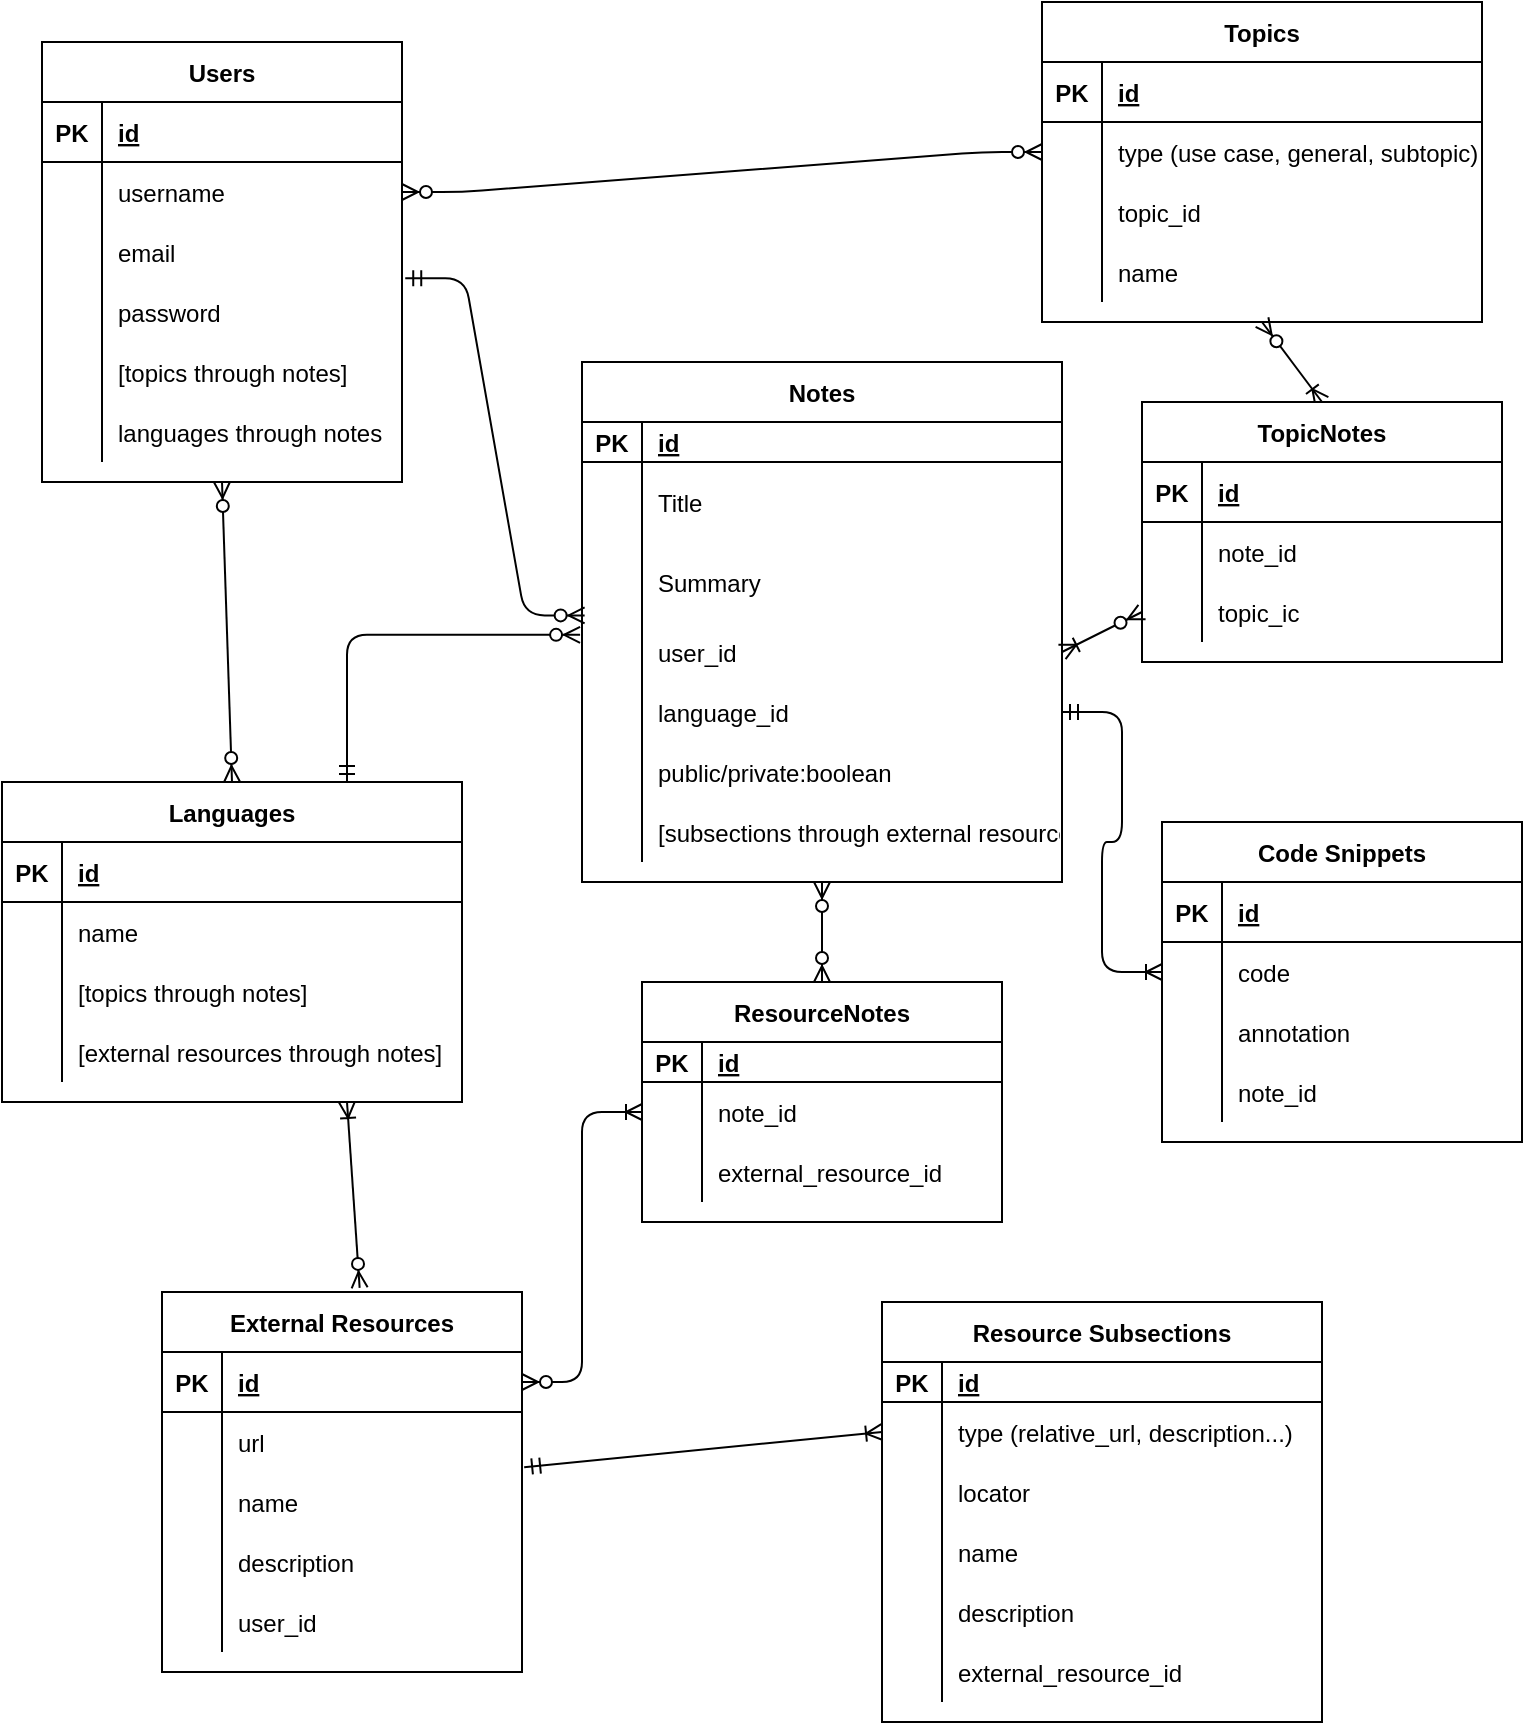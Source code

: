 <mxfile version="13.6.2" type="github">
  <diagram id="3IAwDomSX4GTOxIave0a" name="Page-1">
    <mxGraphModel dx="982" dy="504" grid="1" gridSize="10" guides="1" tooltips="1" connect="1" arrows="1" fold="1" page="1" pageScale="1" pageWidth="850" pageHeight="1100" math="0" shadow="0">
      <root>
        <mxCell id="0" />
        <mxCell id="1" parent="0" />
        <mxCell id="mdlQwKb84h5tCR9vQMFx-60" value="" style="edgeStyle=entityRelationEdgeStyle;fontSize=12;html=1;endArrow=ERzeroToMany;startArrow=ERmandOne;entryX=0.006;entryY=-0.11;entryDx=0;entryDy=0;entryPerimeter=0;exitX=1.009;exitY=-0.061;exitDx=0;exitDy=0;exitPerimeter=0;" parent="1" source="bAAhYgV04LeSds4EKRLH-11" edge="1">
          <mxGeometry width="100" height="100" relative="1" as="geometry">
            <mxPoint x="270" y="130" as="sourcePoint" />
            <mxPoint x="361.32" y="326.7" as="targetPoint" />
          </mxGeometry>
        </mxCell>
        <mxCell id="mdlQwKb84h5tCR9vQMFx-61" value="" style="edgeStyle=entityRelationEdgeStyle;fontSize=12;html=1;endArrow=ERzeroToMany;endFill=1;startArrow=ERzeroToMany;entryX=0;entryY=0.5;entryDx=0;entryDy=0;exitX=1;exitY=0.5;exitDx=0;exitDy=0;" parent="1" source="bAAhYgV04LeSds4EKRLH-5" target="mdlQwKb84h5tCR9vQMFx-5" edge="1">
          <mxGeometry width="100" height="100" relative="1" as="geometry">
            <mxPoint x="260" y="120" as="sourcePoint" />
            <mxPoint x="390" y="120" as="targetPoint" />
          </mxGeometry>
        </mxCell>
        <mxCell id="mdlQwKb84h5tCR9vQMFx-73" value="" style="fontSize=12;html=1;endArrow=ERzeroToMany;endFill=1;startArrow=ERzeroToMany;entryX=0.5;entryY=1;entryDx=0;entryDy=0;exitX=0.5;exitY=0;exitDx=0;exitDy=0;" parent="1" source="mdlQwKb84h5tCR9vQMFx-40" target="bAAhYgV04LeSds4EKRLH-1" edge="1">
          <mxGeometry width="100" height="100" relative="1" as="geometry">
            <mxPoint x="190" y="391" as="sourcePoint" />
            <mxPoint x="220" y="240" as="targetPoint" />
          </mxGeometry>
        </mxCell>
        <mxCell id="mdlQwKb84h5tCR9vQMFx-74" value="" style="fontSize=12;html=1;endArrow=ERzeroToMany;endFill=1;startArrow=ERoneToMany;exitX=1;exitY=0.5;exitDx=0;exitDy=0;entryX=0;entryY=0.5;entryDx=0;entryDy=0;startFill=0;" parent="1" source="mdlQwKb84h5tCR9vQMFx-24" target="mdlQwKb84h5tCR9vQMFx-131" edge="1">
          <mxGeometry width="100" height="100" relative="1" as="geometry">
            <mxPoint x="580.66" y="327.6" as="sourcePoint" />
            <mxPoint x="660" y="200" as="targetPoint" />
          </mxGeometry>
        </mxCell>
        <mxCell id="mdlQwKb84h5tCR9vQMFx-92" value="" style="fontSize=12;html=1;endArrow=ERoneToMany;startArrow=ERmandOne;entryX=0;entryY=0.5;entryDx=0;entryDy=0;exitX=1.006;exitY=-0.08;exitDx=0;exitDy=0;exitPerimeter=0;" parent="1" source="mdlQwKb84h5tCR9vQMFx-34" target="mdlQwKb84h5tCR9vQMFx-83" edge="1">
          <mxGeometry width="100" height="100" relative="1" as="geometry">
            <mxPoint x="670" y="580" as="sourcePoint" />
            <mxPoint x="550" y="710" as="targetPoint" />
          </mxGeometry>
        </mxCell>
        <mxCell id="mdlQwKb84h5tCR9vQMFx-93" value="" style="edgeStyle=orthogonalEdgeStyle;fontSize=12;html=1;endArrow=ERoneToMany;startArrow=ERzeroToMany;exitX=1;exitY=0.5;exitDx=0;exitDy=0;" parent="1" source="mdlQwKb84h5tCR9vQMFx-28" target="mdlQwKb84h5tCR9vQMFx-142" edge="1">
          <mxGeometry width="100" height="100" relative="1" as="geometry">
            <mxPoint x="330" y="490" as="sourcePoint" />
            <mxPoint x="430" y="400" as="targetPoint" />
          </mxGeometry>
        </mxCell>
        <mxCell id="mdlQwKb84h5tCR9vQMFx-94" value="" style="fontSize=12;html=1;endArrow=ERoneToMany;startArrow=ERzeroToMany;exitX=0.549;exitY=-0.011;exitDx=0;exitDy=0;entryX=0.75;entryY=1;entryDx=0;entryDy=0;exitPerimeter=0;" parent="1" source="mdlQwKb84h5tCR9vQMFx-27" target="mdlQwKb84h5tCR9vQMFx-40" edge="1">
          <mxGeometry width="100" height="100" relative="1" as="geometry">
            <mxPoint x="520" y="515" as="sourcePoint" />
            <mxPoint x="370" y="440" as="targetPoint" />
          </mxGeometry>
        </mxCell>
        <mxCell id="mdlQwKb84h5tCR9vQMFx-96" value="" style="edgeStyle=orthogonalEdgeStyle;fontSize=12;html=1;endArrow=ERmandOne;startArrow=ERzeroToMany;entryX=0.75;entryY=0;entryDx=0;entryDy=0;exitX=-0.004;exitY=0.214;exitDx=0;exitDy=0;exitPerimeter=0;endFill=0;" parent="1" source="mdlQwKb84h5tCR9vQMFx-24" target="mdlQwKb84h5tCR9vQMFx-40" edge="1">
          <mxGeometry width="100" height="100" relative="1" as="geometry">
            <mxPoint x="270" y="290" as="sourcePoint" />
            <mxPoint x="310" y="290" as="targetPoint" />
          </mxGeometry>
        </mxCell>
        <mxCell id="mdlQwKb84h5tCR9vQMFx-1" value="Topics" style="shape=table;startSize=30;container=1;collapsible=1;childLayout=tableLayout;fixedRows=1;rowLines=0;fontStyle=1;align=center;resizeLast=1;" parent="1" vertex="1">
          <mxGeometry x="590" y="20" width="220" height="160" as="geometry" />
        </mxCell>
        <mxCell id="mdlQwKb84h5tCR9vQMFx-2" value="" style="shape=partialRectangle;collapsible=0;dropTarget=0;pointerEvents=0;fillColor=none;top=0;left=0;bottom=1;right=0;points=[[0,0.5],[1,0.5]];portConstraint=eastwest;" parent="mdlQwKb84h5tCR9vQMFx-1" vertex="1">
          <mxGeometry y="30" width="220" height="30" as="geometry" />
        </mxCell>
        <mxCell id="mdlQwKb84h5tCR9vQMFx-3" value="PK" style="shape=partialRectangle;connectable=0;fillColor=none;top=0;left=0;bottom=0;right=0;fontStyle=1;overflow=hidden;" parent="mdlQwKb84h5tCR9vQMFx-2" vertex="1">
          <mxGeometry width="30" height="30" as="geometry" />
        </mxCell>
        <mxCell id="mdlQwKb84h5tCR9vQMFx-4" value="id" style="shape=partialRectangle;connectable=0;fillColor=none;top=0;left=0;bottom=0;right=0;align=left;spacingLeft=6;fontStyle=5;overflow=hidden;" parent="mdlQwKb84h5tCR9vQMFx-2" vertex="1">
          <mxGeometry x="30" width="190" height="30" as="geometry" />
        </mxCell>
        <mxCell id="mdlQwKb84h5tCR9vQMFx-5" value="" style="shape=partialRectangle;collapsible=0;dropTarget=0;pointerEvents=0;fillColor=none;top=0;left=0;bottom=0;right=0;points=[[0,0.5],[1,0.5]];portConstraint=eastwest;" parent="mdlQwKb84h5tCR9vQMFx-1" vertex="1">
          <mxGeometry y="60" width="220" height="30" as="geometry" />
        </mxCell>
        <mxCell id="mdlQwKb84h5tCR9vQMFx-6" value="" style="shape=partialRectangle;connectable=0;fillColor=none;top=0;left=0;bottom=0;right=0;editable=1;overflow=hidden;" parent="mdlQwKb84h5tCR9vQMFx-5" vertex="1">
          <mxGeometry width="30" height="30" as="geometry" />
        </mxCell>
        <mxCell id="mdlQwKb84h5tCR9vQMFx-7" value="type (use case, general, subtopic)" style="shape=partialRectangle;connectable=0;fillColor=none;top=0;left=0;bottom=0;right=0;align=left;spacingLeft=6;overflow=hidden;" parent="mdlQwKb84h5tCR9vQMFx-5" vertex="1">
          <mxGeometry x="30" width="190" height="30" as="geometry" />
        </mxCell>
        <mxCell id="mdlQwKb84h5tCR9vQMFx-8" value="" style="shape=partialRectangle;collapsible=0;dropTarget=0;pointerEvents=0;fillColor=none;top=0;left=0;bottom=0;right=0;points=[[0,0.5],[1,0.5]];portConstraint=eastwest;" parent="mdlQwKb84h5tCR9vQMFx-1" vertex="1">
          <mxGeometry y="90" width="220" height="30" as="geometry" />
        </mxCell>
        <mxCell id="mdlQwKb84h5tCR9vQMFx-9" value="" style="shape=partialRectangle;connectable=0;fillColor=none;top=0;left=0;bottom=0;right=0;editable=1;overflow=hidden;" parent="mdlQwKb84h5tCR9vQMFx-8" vertex="1">
          <mxGeometry width="30" height="30" as="geometry" />
        </mxCell>
        <mxCell id="mdlQwKb84h5tCR9vQMFx-10" value="topic_id" style="shape=partialRectangle;connectable=0;fillColor=none;top=0;left=0;bottom=0;right=0;align=left;spacingLeft=6;overflow=hidden;" parent="mdlQwKb84h5tCR9vQMFx-8" vertex="1">
          <mxGeometry x="30" width="190" height="30" as="geometry" />
        </mxCell>
        <mxCell id="mdlQwKb84h5tCR9vQMFx-11" value="" style="shape=partialRectangle;collapsible=0;dropTarget=0;pointerEvents=0;fillColor=none;top=0;left=0;bottom=0;right=0;points=[[0,0.5],[1,0.5]];portConstraint=eastwest;" parent="mdlQwKb84h5tCR9vQMFx-1" vertex="1">
          <mxGeometry y="120" width="220" height="30" as="geometry" />
        </mxCell>
        <mxCell id="mdlQwKb84h5tCR9vQMFx-12" value="" style="shape=partialRectangle;connectable=0;fillColor=none;top=0;left=0;bottom=0;right=0;editable=1;overflow=hidden;" parent="mdlQwKb84h5tCR9vQMFx-11" vertex="1">
          <mxGeometry width="30" height="30" as="geometry" />
        </mxCell>
        <mxCell id="mdlQwKb84h5tCR9vQMFx-13" value="name" style="shape=partialRectangle;connectable=0;fillColor=none;top=0;left=0;bottom=0;right=0;align=left;spacingLeft=6;overflow=hidden;" parent="mdlQwKb84h5tCR9vQMFx-11" vertex="1">
          <mxGeometry x="30" width="190" height="30" as="geometry" />
        </mxCell>
        <mxCell id="mdlQwKb84h5tCR9vQMFx-137" value="" style="fontSize=12;html=1;endArrow=ERoneToMany;endFill=0;startArrow=ERzeroToMany;exitX=0.5;exitY=1;exitDx=0;exitDy=0;entryX=0.5;entryY=0;entryDx=0;entryDy=0;" parent="1" source="mdlQwKb84h5tCR9vQMFx-1" target="mdlQwKb84h5tCR9vQMFx-124" edge="1">
          <mxGeometry width="100" height="100" relative="1" as="geometry">
            <mxPoint x="680.54" y="192.6" as="sourcePoint" />
            <mxPoint x="770" y="210" as="targetPoint" />
          </mxGeometry>
        </mxCell>
        <mxCell id="bAAhYgV04LeSds4EKRLH-1" value="Users" style="shape=table;startSize=30;container=1;collapsible=1;childLayout=tableLayout;fixedRows=1;rowLines=0;fontStyle=1;align=center;resizeLast=1;" parent="1" vertex="1">
          <mxGeometry x="90" y="40" width="180" height="220" as="geometry" />
        </mxCell>
        <mxCell id="bAAhYgV04LeSds4EKRLH-2" value="" style="shape=partialRectangle;collapsible=0;dropTarget=0;pointerEvents=0;fillColor=none;top=0;left=0;bottom=1;right=0;points=[[0,0.5],[1,0.5]];portConstraint=eastwest;" parent="bAAhYgV04LeSds4EKRLH-1" vertex="1">
          <mxGeometry y="30" width="180" height="30" as="geometry" />
        </mxCell>
        <mxCell id="bAAhYgV04LeSds4EKRLH-3" value="PK" style="shape=partialRectangle;connectable=0;fillColor=none;top=0;left=0;bottom=0;right=0;fontStyle=1;overflow=hidden;" parent="bAAhYgV04LeSds4EKRLH-2" vertex="1">
          <mxGeometry width="30" height="30" as="geometry" />
        </mxCell>
        <mxCell id="bAAhYgV04LeSds4EKRLH-4" value="id" style="shape=partialRectangle;connectable=0;fillColor=none;top=0;left=0;bottom=0;right=0;align=left;spacingLeft=6;fontStyle=5;overflow=hidden;" parent="bAAhYgV04LeSds4EKRLH-2" vertex="1">
          <mxGeometry x="30" width="150" height="30" as="geometry" />
        </mxCell>
        <mxCell id="bAAhYgV04LeSds4EKRLH-5" value="" style="shape=partialRectangle;collapsible=0;dropTarget=0;pointerEvents=0;fillColor=none;top=0;left=0;bottom=0;right=0;points=[[0,0.5],[1,0.5]];portConstraint=eastwest;" parent="bAAhYgV04LeSds4EKRLH-1" vertex="1">
          <mxGeometry y="60" width="180" height="30" as="geometry" />
        </mxCell>
        <mxCell id="bAAhYgV04LeSds4EKRLH-6" value="" style="shape=partialRectangle;connectable=0;fillColor=none;top=0;left=0;bottom=0;right=0;editable=1;overflow=hidden;" parent="bAAhYgV04LeSds4EKRLH-5" vertex="1">
          <mxGeometry width="30" height="30" as="geometry" />
        </mxCell>
        <mxCell id="bAAhYgV04LeSds4EKRLH-7" value="username" style="shape=partialRectangle;connectable=0;fillColor=none;top=0;left=0;bottom=0;right=0;align=left;spacingLeft=6;overflow=hidden;" parent="bAAhYgV04LeSds4EKRLH-5" vertex="1">
          <mxGeometry x="30" width="150" height="30" as="geometry" />
        </mxCell>
        <mxCell id="bAAhYgV04LeSds4EKRLH-8" value="" style="shape=partialRectangle;collapsible=0;dropTarget=0;pointerEvents=0;fillColor=none;top=0;left=0;bottom=0;right=0;points=[[0,0.5],[1,0.5]];portConstraint=eastwest;" parent="bAAhYgV04LeSds4EKRLH-1" vertex="1">
          <mxGeometry y="90" width="180" height="30" as="geometry" />
        </mxCell>
        <mxCell id="bAAhYgV04LeSds4EKRLH-9" value="" style="shape=partialRectangle;connectable=0;fillColor=none;top=0;left=0;bottom=0;right=0;editable=1;overflow=hidden;" parent="bAAhYgV04LeSds4EKRLH-8" vertex="1">
          <mxGeometry width="30" height="30" as="geometry" />
        </mxCell>
        <mxCell id="bAAhYgV04LeSds4EKRLH-10" value="email" style="shape=partialRectangle;connectable=0;fillColor=none;top=0;left=0;bottom=0;right=0;align=left;spacingLeft=6;overflow=hidden;" parent="bAAhYgV04LeSds4EKRLH-8" vertex="1">
          <mxGeometry x="30" width="150" height="30" as="geometry" />
        </mxCell>
        <mxCell id="bAAhYgV04LeSds4EKRLH-11" value="" style="shape=partialRectangle;collapsible=0;dropTarget=0;pointerEvents=0;fillColor=none;top=0;left=0;bottom=0;right=0;points=[[0,0.5],[1,0.5]];portConstraint=eastwest;" parent="bAAhYgV04LeSds4EKRLH-1" vertex="1">
          <mxGeometry y="120" width="180" height="30" as="geometry" />
        </mxCell>
        <mxCell id="bAAhYgV04LeSds4EKRLH-12" value="" style="shape=partialRectangle;connectable=0;fillColor=none;top=0;left=0;bottom=0;right=0;editable=1;overflow=hidden;" parent="bAAhYgV04LeSds4EKRLH-11" vertex="1">
          <mxGeometry width="30" height="30" as="geometry" />
        </mxCell>
        <mxCell id="bAAhYgV04LeSds4EKRLH-13" value="password" style="shape=partialRectangle;connectable=0;fillColor=none;top=0;left=0;bottom=0;right=0;align=left;spacingLeft=6;overflow=hidden;" parent="bAAhYgV04LeSds4EKRLH-11" vertex="1">
          <mxGeometry x="30" width="150" height="30" as="geometry" />
        </mxCell>
        <mxCell id="mdlQwKb84h5tCR9vQMFx-163" value="" style="shape=partialRectangle;collapsible=0;dropTarget=0;pointerEvents=0;fillColor=none;top=0;left=0;bottom=0;right=0;points=[[0,0.5],[1,0.5]];portConstraint=eastwest;" parent="bAAhYgV04LeSds4EKRLH-1" vertex="1">
          <mxGeometry y="150" width="180" height="30" as="geometry" />
        </mxCell>
        <mxCell id="mdlQwKb84h5tCR9vQMFx-164" value="" style="shape=partialRectangle;connectable=0;fillColor=none;top=0;left=0;bottom=0;right=0;editable=1;overflow=hidden;" parent="mdlQwKb84h5tCR9vQMFx-163" vertex="1">
          <mxGeometry width="30" height="30" as="geometry" />
        </mxCell>
        <mxCell id="mdlQwKb84h5tCR9vQMFx-165" value="[topics through notes]" style="shape=partialRectangle;connectable=0;fillColor=none;top=0;left=0;bottom=0;right=0;align=left;spacingLeft=6;overflow=hidden;" parent="mdlQwKb84h5tCR9vQMFx-163" vertex="1">
          <mxGeometry x="30" width="150" height="30" as="geometry" />
        </mxCell>
        <mxCell id="mdlQwKb84h5tCR9vQMFx-192" value="" style="shape=partialRectangle;collapsible=0;dropTarget=0;pointerEvents=0;fillColor=none;top=0;left=0;bottom=0;right=0;points=[[0,0.5],[1,0.5]];portConstraint=eastwest;" parent="bAAhYgV04LeSds4EKRLH-1" vertex="1">
          <mxGeometry y="180" width="180" height="30" as="geometry" />
        </mxCell>
        <mxCell id="mdlQwKb84h5tCR9vQMFx-193" value="" style="shape=partialRectangle;connectable=0;fillColor=none;top=0;left=0;bottom=0;right=0;editable=1;overflow=hidden;" parent="mdlQwKb84h5tCR9vQMFx-192" vertex="1">
          <mxGeometry width="30" height="30" as="geometry" />
        </mxCell>
        <mxCell id="mdlQwKb84h5tCR9vQMFx-194" value="languages through notes" style="shape=partialRectangle;connectable=0;fillColor=none;top=0;left=0;bottom=0;right=0;align=left;spacingLeft=6;overflow=hidden;" parent="mdlQwKb84h5tCR9vQMFx-192" vertex="1">
          <mxGeometry x="30" width="150" height="30" as="geometry" />
        </mxCell>
        <mxCell id="mdlQwKb84h5tCR9vQMFx-79" value="Resource Subsections" style="shape=table;startSize=30;container=1;collapsible=1;childLayout=tableLayout;fixedRows=1;rowLines=0;fontStyle=1;align=center;resizeLast=1;" parent="1" vertex="1">
          <mxGeometry x="510" y="670" width="220" height="210" as="geometry" />
        </mxCell>
        <mxCell id="mdlQwKb84h5tCR9vQMFx-80" value="" style="shape=partialRectangle;collapsible=0;dropTarget=0;pointerEvents=0;fillColor=none;top=0;left=0;bottom=1;right=0;points=[[0,0.5],[1,0.5]];portConstraint=eastwest;" parent="mdlQwKb84h5tCR9vQMFx-79" vertex="1">
          <mxGeometry y="30" width="220" height="20" as="geometry" />
        </mxCell>
        <mxCell id="mdlQwKb84h5tCR9vQMFx-81" value="PK" style="shape=partialRectangle;connectable=0;fillColor=none;top=0;left=0;bottom=0;right=0;fontStyle=1;overflow=hidden;" parent="mdlQwKb84h5tCR9vQMFx-80" vertex="1">
          <mxGeometry width="30" height="20" as="geometry" />
        </mxCell>
        <mxCell id="mdlQwKb84h5tCR9vQMFx-82" value="id" style="shape=partialRectangle;connectable=0;fillColor=none;top=0;left=0;bottom=0;right=0;align=left;spacingLeft=6;fontStyle=5;overflow=hidden;" parent="mdlQwKb84h5tCR9vQMFx-80" vertex="1">
          <mxGeometry x="30" width="190" height="20" as="geometry" />
        </mxCell>
        <mxCell id="mdlQwKb84h5tCR9vQMFx-83" value="" style="shape=partialRectangle;collapsible=0;dropTarget=0;pointerEvents=0;fillColor=none;top=0;left=0;bottom=0;right=0;points=[[0,0.5],[1,0.5]];portConstraint=eastwest;" parent="mdlQwKb84h5tCR9vQMFx-79" vertex="1">
          <mxGeometry y="50" width="220" height="30" as="geometry" />
        </mxCell>
        <mxCell id="mdlQwKb84h5tCR9vQMFx-84" value="" style="shape=partialRectangle;connectable=0;fillColor=none;top=0;left=0;bottom=0;right=0;editable=1;overflow=hidden;" parent="mdlQwKb84h5tCR9vQMFx-83" vertex="1">
          <mxGeometry width="30" height="30" as="geometry" />
        </mxCell>
        <mxCell id="mdlQwKb84h5tCR9vQMFx-85" value="type (relative_url, description...)" style="shape=partialRectangle;connectable=0;fillColor=none;top=0;left=0;bottom=0;right=0;align=left;spacingLeft=6;overflow=hidden;" parent="mdlQwKb84h5tCR9vQMFx-83" vertex="1">
          <mxGeometry x="30" width="190" height="30" as="geometry" />
        </mxCell>
        <mxCell id="mdlQwKb84h5tCR9vQMFx-86" value="" style="shape=partialRectangle;collapsible=0;dropTarget=0;pointerEvents=0;fillColor=none;top=0;left=0;bottom=0;right=0;points=[[0,0.5],[1,0.5]];portConstraint=eastwest;" parent="mdlQwKb84h5tCR9vQMFx-79" vertex="1">
          <mxGeometry y="80" width="220" height="30" as="geometry" />
        </mxCell>
        <mxCell id="mdlQwKb84h5tCR9vQMFx-87" value="" style="shape=partialRectangle;connectable=0;fillColor=none;top=0;left=0;bottom=0;right=0;editable=1;overflow=hidden;" parent="mdlQwKb84h5tCR9vQMFx-86" vertex="1">
          <mxGeometry width="30" height="30" as="geometry" />
        </mxCell>
        <mxCell id="mdlQwKb84h5tCR9vQMFx-88" value="locator" style="shape=partialRectangle;connectable=0;fillColor=none;top=0;left=0;bottom=0;right=0;align=left;spacingLeft=6;overflow=hidden;" parent="mdlQwKb84h5tCR9vQMFx-86" vertex="1">
          <mxGeometry x="30" width="190" height="30" as="geometry" />
        </mxCell>
        <mxCell id="mdlQwKb84h5tCR9vQMFx-89" value="" style="shape=partialRectangle;collapsible=0;dropTarget=0;pointerEvents=0;fillColor=none;top=0;left=0;bottom=0;right=0;points=[[0,0.5],[1,0.5]];portConstraint=eastwest;" parent="mdlQwKb84h5tCR9vQMFx-79" vertex="1">
          <mxGeometry y="110" width="220" height="30" as="geometry" />
        </mxCell>
        <mxCell id="mdlQwKb84h5tCR9vQMFx-90" value="" style="shape=partialRectangle;connectable=0;fillColor=none;top=0;left=0;bottom=0;right=0;editable=1;overflow=hidden;" parent="mdlQwKb84h5tCR9vQMFx-89" vertex="1">
          <mxGeometry width="30" height="30" as="geometry" />
        </mxCell>
        <mxCell id="mdlQwKb84h5tCR9vQMFx-91" value="name" style="shape=partialRectangle;connectable=0;fillColor=none;top=0;left=0;bottom=0;right=0;align=left;spacingLeft=6;overflow=hidden;" parent="mdlQwKb84h5tCR9vQMFx-89" vertex="1">
          <mxGeometry x="30" width="190" height="30" as="geometry" />
        </mxCell>
        <mxCell id="mdlQwKb84h5tCR9vQMFx-150" value="" style="shape=partialRectangle;collapsible=0;dropTarget=0;pointerEvents=0;fillColor=none;top=0;left=0;bottom=0;right=0;points=[[0,0.5],[1,0.5]];portConstraint=eastwest;" parent="mdlQwKb84h5tCR9vQMFx-79" vertex="1">
          <mxGeometry y="140" width="220" height="30" as="geometry" />
        </mxCell>
        <mxCell id="mdlQwKb84h5tCR9vQMFx-151" value="" style="shape=partialRectangle;connectable=0;fillColor=none;top=0;left=0;bottom=0;right=0;editable=1;overflow=hidden;" parent="mdlQwKb84h5tCR9vQMFx-150" vertex="1">
          <mxGeometry width="30" height="30" as="geometry" />
        </mxCell>
        <mxCell id="mdlQwKb84h5tCR9vQMFx-152" value="description" style="shape=partialRectangle;connectable=0;fillColor=none;top=0;left=0;bottom=0;right=0;align=left;spacingLeft=6;overflow=hidden;" parent="mdlQwKb84h5tCR9vQMFx-150" vertex="1">
          <mxGeometry x="30" width="190" height="30" as="geometry" />
        </mxCell>
        <mxCell id="mdlQwKb84h5tCR9vQMFx-189" value="" style="shape=partialRectangle;collapsible=0;dropTarget=0;pointerEvents=0;fillColor=none;top=0;left=0;bottom=0;right=0;points=[[0,0.5],[1,0.5]];portConstraint=eastwest;" parent="mdlQwKb84h5tCR9vQMFx-79" vertex="1">
          <mxGeometry y="170" width="220" height="30" as="geometry" />
        </mxCell>
        <mxCell id="mdlQwKb84h5tCR9vQMFx-190" value="" style="shape=partialRectangle;connectable=0;fillColor=none;top=0;left=0;bottom=0;right=0;editable=1;overflow=hidden;" parent="mdlQwKb84h5tCR9vQMFx-189" vertex="1">
          <mxGeometry width="30" height="30" as="geometry" />
        </mxCell>
        <mxCell id="mdlQwKb84h5tCR9vQMFx-191" value="external_resource_id" style="shape=partialRectangle;connectable=0;fillColor=none;top=0;left=0;bottom=0;right=0;align=left;spacingLeft=6;overflow=hidden;" parent="mdlQwKb84h5tCR9vQMFx-189" vertex="1">
          <mxGeometry x="30" width="190" height="30" as="geometry" />
        </mxCell>
        <mxCell id="mdlQwKb84h5tCR9vQMFx-27" value="External Resources" style="shape=table;startSize=30;container=1;collapsible=1;childLayout=tableLayout;fixedRows=1;rowLines=0;fontStyle=1;align=center;resizeLast=1;" parent="1" vertex="1">
          <mxGeometry x="150" y="665" width="180" height="190" as="geometry" />
        </mxCell>
        <mxCell id="mdlQwKb84h5tCR9vQMFx-28" value="" style="shape=partialRectangle;collapsible=0;dropTarget=0;pointerEvents=0;fillColor=none;top=0;left=0;bottom=1;right=0;points=[[0,0.5],[1,0.5]];portConstraint=eastwest;" parent="mdlQwKb84h5tCR9vQMFx-27" vertex="1">
          <mxGeometry y="30" width="180" height="30" as="geometry" />
        </mxCell>
        <mxCell id="mdlQwKb84h5tCR9vQMFx-29" value="PK" style="shape=partialRectangle;connectable=0;fillColor=none;top=0;left=0;bottom=0;right=0;fontStyle=1;overflow=hidden;" parent="mdlQwKb84h5tCR9vQMFx-28" vertex="1">
          <mxGeometry width="30" height="30" as="geometry" />
        </mxCell>
        <mxCell id="mdlQwKb84h5tCR9vQMFx-30" value="id" style="shape=partialRectangle;connectable=0;fillColor=none;top=0;left=0;bottom=0;right=0;align=left;spacingLeft=6;fontStyle=5;overflow=hidden;" parent="mdlQwKb84h5tCR9vQMFx-28" vertex="1">
          <mxGeometry x="30" width="150" height="30" as="geometry" />
        </mxCell>
        <mxCell id="mdlQwKb84h5tCR9vQMFx-31" value="" style="shape=partialRectangle;collapsible=0;dropTarget=0;pointerEvents=0;fillColor=none;top=0;left=0;bottom=0;right=0;points=[[0,0.5],[1,0.5]];portConstraint=eastwest;" parent="mdlQwKb84h5tCR9vQMFx-27" vertex="1">
          <mxGeometry y="60" width="180" height="30" as="geometry" />
        </mxCell>
        <mxCell id="mdlQwKb84h5tCR9vQMFx-32" value="" style="shape=partialRectangle;connectable=0;fillColor=none;top=0;left=0;bottom=0;right=0;editable=1;overflow=hidden;" parent="mdlQwKb84h5tCR9vQMFx-31" vertex="1">
          <mxGeometry width="30" height="30" as="geometry" />
        </mxCell>
        <mxCell id="mdlQwKb84h5tCR9vQMFx-33" value="url" style="shape=partialRectangle;connectable=0;fillColor=none;top=0;left=0;bottom=0;right=0;align=left;spacingLeft=6;overflow=hidden;" parent="mdlQwKb84h5tCR9vQMFx-31" vertex="1">
          <mxGeometry x="30" width="150" height="30" as="geometry" />
        </mxCell>
        <mxCell id="mdlQwKb84h5tCR9vQMFx-34" value="" style="shape=partialRectangle;collapsible=0;dropTarget=0;pointerEvents=0;fillColor=none;top=0;left=0;bottom=0;right=0;points=[[0,0.5],[1,0.5]];portConstraint=eastwest;" parent="mdlQwKb84h5tCR9vQMFx-27" vertex="1">
          <mxGeometry y="90" width="180" height="30" as="geometry" />
        </mxCell>
        <mxCell id="mdlQwKb84h5tCR9vQMFx-35" value="" style="shape=partialRectangle;connectable=0;fillColor=none;top=0;left=0;bottom=0;right=0;editable=1;overflow=hidden;" parent="mdlQwKb84h5tCR9vQMFx-34" vertex="1">
          <mxGeometry width="30" height="30" as="geometry" />
        </mxCell>
        <mxCell id="mdlQwKb84h5tCR9vQMFx-36" value="name" style="shape=partialRectangle;connectable=0;fillColor=none;top=0;left=0;bottom=0;right=0;align=left;spacingLeft=6;overflow=hidden;" parent="mdlQwKb84h5tCR9vQMFx-34" vertex="1">
          <mxGeometry x="30" width="150" height="30" as="geometry" />
        </mxCell>
        <mxCell id="mdlQwKb84h5tCR9vQMFx-37" value="" style="shape=partialRectangle;collapsible=0;dropTarget=0;pointerEvents=0;fillColor=none;top=0;left=0;bottom=0;right=0;points=[[0,0.5],[1,0.5]];portConstraint=eastwest;" parent="mdlQwKb84h5tCR9vQMFx-27" vertex="1">
          <mxGeometry y="120" width="180" height="30" as="geometry" />
        </mxCell>
        <mxCell id="mdlQwKb84h5tCR9vQMFx-38" value="" style="shape=partialRectangle;connectable=0;fillColor=none;top=0;left=0;bottom=0;right=0;editable=1;overflow=hidden;" parent="mdlQwKb84h5tCR9vQMFx-37" vertex="1">
          <mxGeometry width="30" height="30" as="geometry" />
        </mxCell>
        <mxCell id="mdlQwKb84h5tCR9vQMFx-39" value="description" style="shape=partialRectangle;connectable=0;fillColor=none;top=0;left=0;bottom=0;right=0;align=left;spacingLeft=6;overflow=hidden;" parent="mdlQwKb84h5tCR9vQMFx-37" vertex="1">
          <mxGeometry x="30" width="150" height="30" as="geometry" />
        </mxCell>
        <mxCell id="fiZZPEl3Fj-qhCzlXMPJ-1" value="" style="shape=partialRectangle;collapsible=0;dropTarget=0;pointerEvents=0;fillColor=none;top=0;left=0;bottom=0;right=0;points=[[0,0.5],[1,0.5]];portConstraint=eastwest;" vertex="1" parent="mdlQwKb84h5tCR9vQMFx-27">
          <mxGeometry y="150" width="180" height="30" as="geometry" />
        </mxCell>
        <mxCell id="fiZZPEl3Fj-qhCzlXMPJ-2" value="" style="shape=partialRectangle;connectable=0;fillColor=none;top=0;left=0;bottom=0;right=0;editable=1;overflow=hidden;" vertex="1" parent="fiZZPEl3Fj-qhCzlXMPJ-1">
          <mxGeometry width="30" height="30" as="geometry" />
        </mxCell>
        <mxCell id="fiZZPEl3Fj-qhCzlXMPJ-3" value="user_id" style="shape=partialRectangle;connectable=0;fillColor=none;top=0;left=0;bottom=0;right=0;align=left;spacingLeft=6;overflow=hidden;" vertex="1" parent="fiZZPEl3Fj-qhCzlXMPJ-1">
          <mxGeometry x="30" width="150" height="30" as="geometry" />
        </mxCell>
        <mxCell id="mdlQwKb84h5tCR9vQMFx-138" value="ResourceNotes" style="shape=table;startSize=30;container=1;collapsible=1;childLayout=tableLayout;fixedRows=1;rowLines=0;fontStyle=1;align=center;resizeLast=1;" parent="1" vertex="1">
          <mxGeometry x="390" y="510" width="180" height="120" as="geometry" />
        </mxCell>
        <mxCell id="mdlQwKb84h5tCR9vQMFx-139" value="" style="shape=partialRectangle;collapsible=0;dropTarget=0;pointerEvents=0;fillColor=none;top=0;left=0;bottom=1;right=0;points=[[0,0.5],[1,0.5]];portConstraint=eastwest;" parent="mdlQwKb84h5tCR9vQMFx-138" vertex="1">
          <mxGeometry y="30" width="180" height="20" as="geometry" />
        </mxCell>
        <mxCell id="mdlQwKb84h5tCR9vQMFx-140" value="PK" style="shape=partialRectangle;connectable=0;fillColor=none;top=0;left=0;bottom=0;right=0;fontStyle=1;overflow=hidden;" parent="mdlQwKb84h5tCR9vQMFx-139" vertex="1">
          <mxGeometry width="30" height="20" as="geometry" />
        </mxCell>
        <mxCell id="mdlQwKb84h5tCR9vQMFx-141" value="id" style="shape=partialRectangle;connectable=0;fillColor=none;top=0;left=0;bottom=0;right=0;align=left;spacingLeft=6;fontStyle=5;overflow=hidden;" parent="mdlQwKb84h5tCR9vQMFx-139" vertex="1">
          <mxGeometry x="30" width="150" height="20" as="geometry" />
        </mxCell>
        <mxCell id="mdlQwKb84h5tCR9vQMFx-142" value="" style="shape=partialRectangle;collapsible=0;dropTarget=0;pointerEvents=0;fillColor=none;top=0;left=0;bottom=0;right=0;points=[[0,0.5],[1,0.5]];portConstraint=eastwest;" parent="mdlQwKb84h5tCR9vQMFx-138" vertex="1">
          <mxGeometry y="50" width="180" height="30" as="geometry" />
        </mxCell>
        <mxCell id="mdlQwKb84h5tCR9vQMFx-143" value="" style="shape=partialRectangle;connectable=0;fillColor=none;top=0;left=0;bottom=0;right=0;editable=1;overflow=hidden;" parent="mdlQwKb84h5tCR9vQMFx-142" vertex="1">
          <mxGeometry width="30" height="30" as="geometry" />
        </mxCell>
        <mxCell id="mdlQwKb84h5tCR9vQMFx-144" value="note_id" style="shape=partialRectangle;connectable=0;fillColor=none;top=0;left=0;bottom=0;right=0;align=left;spacingLeft=6;overflow=hidden;" parent="mdlQwKb84h5tCR9vQMFx-142" vertex="1">
          <mxGeometry x="30" width="150" height="30" as="geometry" />
        </mxCell>
        <mxCell id="mdlQwKb84h5tCR9vQMFx-145" value="" style="shape=partialRectangle;collapsible=0;dropTarget=0;pointerEvents=0;fillColor=none;top=0;left=0;bottom=0;right=0;points=[[0,0.5],[1,0.5]];portConstraint=eastwest;" parent="mdlQwKb84h5tCR9vQMFx-138" vertex="1">
          <mxGeometry y="80" width="180" height="30" as="geometry" />
        </mxCell>
        <mxCell id="mdlQwKb84h5tCR9vQMFx-146" value="" style="shape=partialRectangle;connectable=0;fillColor=none;top=0;left=0;bottom=0;right=0;editable=1;overflow=hidden;" parent="mdlQwKb84h5tCR9vQMFx-145" vertex="1">
          <mxGeometry width="30" height="30" as="geometry" />
        </mxCell>
        <mxCell id="mdlQwKb84h5tCR9vQMFx-147" value="external_resource_id" style="shape=partialRectangle;connectable=0;fillColor=none;top=0;left=0;bottom=0;right=0;align=left;spacingLeft=6;overflow=hidden;" parent="mdlQwKb84h5tCR9vQMFx-145" vertex="1">
          <mxGeometry x="30" width="150" height="30" as="geometry" />
        </mxCell>
        <mxCell id="mdlQwKb84h5tCR9vQMFx-149" value="" style="fontSize=12;html=1;endArrow=ERzeroToMany;endFill=1;startArrow=ERzeroToMany;entryX=0.5;entryY=1;entryDx=0;entryDy=0;exitX=0.5;exitY=0;exitDx=0;exitDy=0;" parent="1" source="mdlQwKb84h5tCR9vQMFx-138" target="mdlQwKb84h5tCR9vQMFx-14" edge="1">
          <mxGeometry width="100" height="100" relative="1" as="geometry">
            <mxPoint x="330" y="550" as="sourcePoint" />
            <mxPoint x="430" y="450" as="targetPoint" />
          </mxGeometry>
        </mxCell>
        <mxCell id="mdlQwKb84h5tCR9vQMFx-14" value="Notes" style="shape=table;startSize=30;container=1;collapsible=1;childLayout=tableLayout;fixedRows=1;rowLines=0;fontStyle=1;align=center;resizeLast=1;" parent="1" vertex="1">
          <mxGeometry x="360" y="200" width="240" height="260" as="geometry" />
        </mxCell>
        <mxCell id="mdlQwKb84h5tCR9vQMFx-15" value="" style="shape=partialRectangle;collapsible=0;dropTarget=0;pointerEvents=0;fillColor=none;top=0;left=0;bottom=1;right=0;points=[[0,0.5],[1,0.5]];portConstraint=eastwest;" parent="mdlQwKb84h5tCR9vQMFx-14" vertex="1">
          <mxGeometry y="30" width="240" height="20" as="geometry" />
        </mxCell>
        <mxCell id="mdlQwKb84h5tCR9vQMFx-16" value="PK" style="shape=partialRectangle;connectable=0;fillColor=none;top=0;left=0;bottom=0;right=0;fontStyle=1;overflow=hidden;" parent="mdlQwKb84h5tCR9vQMFx-15" vertex="1">
          <mxGeometry width="30" height="20" as="geometry" />
        </mxCell>
        <mxCell id="mdlQwKb84h5tCR9vQMFx-17" value="id" style="shape=partialRectangle;connectable=0;fillColor=none;top=0;left=0;bottom=0;right=0;align=left;spacingLeft=6;fontStyle=5;overflow=hidden;" parent="mdlQwKb84h5tCR9vQMFx-15" vertex="1">
          <mxGeometry x="30" width="210" height="20" as="geometry" />
        </mxCell>
        <mxCell id="mdlQwKb84h5tCR9vQMFx-18" value="" style="shape=partialRectangle;collapsible=0;dropTarget=0;pointerEvents=0;fillColor=none;top=0;left=0;bottom=0;right=0;points=[[0,0.5],[1,0.5]];portConstraint=eastwest;" parent="mdlQwKb84h5tCR9vQMFx-14" vertex="1">
          <mxGeometry y="50" width="240" height="40" as="geometry" />
        </mxCell>
        <mxCell id="mdlQwKb84h5tCR9vQMFx-19" value="" style="shape=partialRectangle;connectable=0;fillColor=none;top=0;left=0;bottom=0;right=0;editable=1;overflow=hidden;" parent="mdlQwKb84h5tCR9vQMFx-18" vertex="1">
          <mxGeometry width="30" height="40" as="geometry" />
        </mxCell>
        <mxCell id="mdlQwKb84h5tCR9vQMFx-20" value="Title" style="shape=partialRectangle;connectable=0;fillColor=none;top=0;left=0;bottom=0;right=0;align=left;spacingLeft=6;overflow=hidden;" parent="mdlQwKb84h5tCR9vQMFx-18" vertex="1">
          <mxGeometry x="30" width="210" height="40" as="geometry" />
        </mxCell>
        <mxCell id="mdlQwKb84h5tCR9vQMFx-166" value="" style="shape=partialRectangle;collapsible=0;dropTarget=0;pointerEvents=0;fillColor=none;top=0;left=0;bottom=0;right=0;points=[[0,0.5],[1,0.5]];portConstraint=eastwest;" parent="mdlQwKb84h5tCR9vQMFx-14" vertex="1">
          <mxGeometry y="90" width="240" height="40" as="geometry" />
        </mxCell>
        <mxCell id="mdlQwKb84h5tCR9vQMFx-167" value="" style="shape=partialRectangle;connectable=0;fillColor=none;top=0;left=0;bottom=0;right=0;editable=1;overflow=hidden;" parent="mdlQwKb84h5tCR9vQMFx-166" vertex="1">
          <mxGeometry width="30" height="40" as="geometry" />
        </mxCell>
        <mxCell id="mdlQwKb84h5tCR9vQMFx-168" value="Summary" style="shape=partialRectangle;connectable=0;fillColor=none;top=0;left=0;bottom=0;right=0;align=left;spacingLeft=6;overflow=hidden;" parent="mdlQwKb84h5tCR9vQMFx-166" vertex="1">
          <mxGeometry x="30" width="210" height="40" as="geometry" />
        </mxCell>
        <mxCell id="mdlQwKb84h5tCR9vQMFx-24" value="" style="shape=partialRectangle;collapsible=0;dropTarget=0;pointerEvents=0;fillColor=none;top=0;left=0;bottom=0;right=0;points=[[0,0.5],[1,0.5]];portConstraint=eastwest;" parent="mdlQwKb84h5tCR9vQMFx-14" vertex="1">
          <mxGeometry y="130" width="240" height="30" as="geometry" />
        </mxCell>
        <mxCell id="mdlQwKb84h5tCR9vQMFx-25" value="" style="shape=partialRectangle;connectable=0;fillColor=none;top=0;left=0;bottom=0;right=0;editable=1;overflow=hidden;" parent="mdlQwKb84h5tCR9vQMFx-24" vertex="1">
          <mxGeometry width="30" height="30" as="geometry" />
        </mxCell>
        <mxCell id="mdlQwKb84h5tCR9vQMFx-26" value="user_id" style="shape=partialRectangle;connectable=0;fillColor=none;top=0;left=0;bottom=0;right=0;align=left;spacingLeft=6;overflow=hidden;" parent="mdlQwKb84h5tCR9vQMFx-24" vertex="1">
          <mxGeometry x="30" width="210" height="30" as="geometry" />
        </mxCell>
        <mxCell id="mdlQwKb84h5tCR9vQMFx-105" value="" style="shape=partialRectangle;collapsible=0;dropTarget=0;pointerEvents=0;fillColor=none;top=0;left=0;bottom=0;right=0;points=[[0,0.5],[1,0.5]];portConstraint=eastwest;" parent="mdlQwKb84h5tCR9vQMFx-14" vertex="1">
          <mxGeometry y="160" width="240" height="30" as="geometry" />
        </mxCell>
        <mxCell id="mdlQwKb84h5tCR9vQMFx-106" value="" style="shape=partialRectangle;connectable=0;fillColor=none;top=0;left=0;bottom=0;right=0;editable=1;overflow=hidden;" parent="mdlQwKb84h5tCR9vQMFx-105" vertex="1">
          <mxGeometry width="30" height="30" as="geometry" />
        </mxCell>
        <mxCell id="mdlQwKb84h5tCR9vQMFx-107" value="language_id" style="shape=partialRectangle;connectable=0;fillColor=none;top=0;left=0;bottom=0;right=0;align=left;spacingLeft=6;overflow=hidden;" parent="mdlQwKb84h5tCR9vQMFx-105" vertex="1">
          <mxGeometry x="30" width="210" height="30" as="geometry" />
        </mxCell>
        <mxCell id="mdlQwKb84h5tCR9vQMFx-108" value="" style="shape=partialRectangle;collapsible=0;dropTarget=0;pointerEvents=0;fillColor=none;top=0;left=0;bottom=0;right=0;points=[[0,0.5],[1,0.5]];portConstraint=eastwest;" parent="mdlQwKb84h5tCR9vQMFx-14" vertex="1">
          <mxGeometry y="190" width="240" height="30" as="geometry" />
        </mxCell>
        <mxCell id="mdlQwKb84h5tCR9vQMFx-109" value="" style="shape=partialRectangle;connectable=0;fillColor=none;top=0;left=0;bottom=0;right=0;editable=1;overflow=hidden;" parent="mdlQwKb84h5tCR9vQMFx-108" vertex="1">
          <mxGeometry width="30" height="30" as="geometry" />
        </mxCell>
        <mxCell id="mdlQwKb84h5tCR9vQMFx-110" value="public/private:boolean" style="shape=partialRectangle;connectable=0;fillColor=none;top=0;left=0;bottom=0;right=0;align=left;spacingLeft=6;overflow=hidden;" parent="mdlQwKb84h5tCR9vQMFx-108" vertex="1">
          <mxGeometry x="30" width="210" height="30" as="geometry" />
        </mxCell>
        <mxCell id="mdlQwKb84h5tCR9vQMFx-156" value="" style="shape=partialRectangle;collapsible=0;dropTarget=0;pointerEvents=0;fillColor=none;top=0;left=0;bottom=0;right=0;points=[[0,0.5],[1,0.5]];portConstraint=eastwest;" parent="mdlQwKb84h5tCR9vQMFx-14" vertex="1">
          <mxGeometry y="220" width="240" height="30" as="geometry" />
        </mxCell>
        <mxCell id="mdlQwKb84h5tCR9vQMFx-157" value="" style="shape=partialRectangle;connectable=0;fillColor=none;top=0;left=0;bottom=0;right=0;editable=1;overflow=hidden;" parent="mdlQwKb84h5tCR9vQMFx-156" vertex="1">
          <mxGeometry width="30" height="30" as="geometry" />
        </mxCell>
        <mxCell id="mdlQwKb84h5tCR9vQMFx-158" value="[subsections through external resources]" style="shape=partialRectangle;connectable=0;fillColor=none;top=0;left=0;bottom=0;right=0;align=left;spacingLeft=6;overflow=hidden;" parent="mdlQwKb84h5tCR9vQMFx-156" vertex="1">
          <mxGeometry x="30" width="210" height="30" as="geometry" />
        </mxCell>
        <mxCell id="mdlQwKb84h5tCR9vQMFx-159" style="edgeStyle=none;rounded=0;orthogonalLoop=1;jettySize=auto;html=1;exitX=0.25;exitY=0;exitDx=0;exitDy=0;endArrow=ERmandOne;endFill=0;" parent="1" source="mdlQwKb84h5tCR9vQMFx-124" target="mdlQwKb84h5tCR9vQMFx-124" edge="1">
          <mxGeometry relative="1" as="geometry" />
        </mxCell>
        <mxCell id="mdlQwKb84h5tCR9vQMFx-124" value="TopicNotes" style="shape=table;startSize=30;container=1;collapsible=1;childLayout=tableLayout;fixedRows=1;rowLines=0;fontStyle=1;align=center;resizeLast=1;" parent="1" vertex="1">
          <mxGeometry x="640" y="220" width="180" height="130" as="geometry" />
        </mxCell>
        <mxCell id="mdlQwKb84h5tCR9vQMFx-125" value="" style="shape=partialRectangle;collapsible=0;dropTarget=0;pointerEvents=0;fillColor=none;top=0;left=0;bottom=1;right=0;points=[[0,0.5],[1,0.5]];portConstraint=eastwest;" parent="mdlQwKb84h5tCR9vQMFx-124" vertex="1">
          <mxGeometry y="30" width="180" height="30" as="geometry" />
        </mxCell>
        <mxCell id="mdlQwKb84h5tCR9vQMFx-126" value="PK" style="shape=partialRectangle;connectable=0;fillColor=none;top=0;left=0;bottom=0;right=0;fontStyle=1;overflow=hidden;" parent="mdlQwKb84h5tCR9vQMFx-125" vertex="1">
          <mxGeometry width="30" height="30" as="geometry" />
        </mxCell>
        <mxCell id="mdlQwKb84h5tCR9vQMFx-127" value="id" style="shape=partialRectangle;connectable=0;fillColor=none;top=0;left=0;bottom=0;right=0;align=left;spacingLeft=6;fontStyle=5;overflow=hidden;" parent="mdlQwKb84h5tCR9vQMFx-125" vertex="1">
          <mxGeometry x="30" width="150" height="30" as="geometry" />
        </mxCell>
        <mxCell id="mdlQwKb84h5tCR9vQMFx-128" value="" style="shape=partialRectangle;collapsible=0;dropTarget=0;pointerEvents=0;fillColor=none;top=0;left=0;bottom=0;right=0;points=[[0,0.5],[1,0.5]];portConstraint=eastwest;" parent="mdlQwKb84h5tCR9vQMFx-124" vertex="1">
          <mxGeometry y="60" width="180" height="30" as="geometry" />
        </mxCell>
        <mxCell id="mdlQwKb84h5tCR9vQMFx-129" value="" style="shape=partialRectangle;connectable=0;fillColor=none;top=0;left=0;bottom=0;right=0;editable=1;overflow=hidden;" parent="mdlQwKb84h5tCR9vQMFx-128" vertex="1">
          <mxGeometry width="30" height="30" as="geometry" />
        </mxCell>
        <mxCell id="mdlQwKb84h5tCR9vQMFx-130" value="note_id" style="shape=partialRectangle;connectable=0;fillColor=none;top=0;left=0;bottom=0;right=0;align=left;spacingLeft=6;overflow=hidden;" parent="mdlQwKb84h5tCR9vQMFx-128" vertex="1">
          <mxGeometry x="30" width="150" height="30" as="geometry" />
        </mxCell>
        <mxCell id="mdlQwKb84h5tCR9vQMFx-131" value="" style="shape=partialRectangle;collapsible=0;dropTarget=0;pointerEvents=0;fillColor=none;top=0;left=0;bottom=0;right=0;points=[[0,0.5],[1,0.5]];portConstraint=eastwest;" parent="mdlQwKb84h5tCR9vQMFx-124" vertex="1">
          <mxGeometry y="90" width="180" height="30" as="geometry" />
        </mxCell>
        <mxCell id="mdlQwKb84h5tCR9vQMFx-132" value="" style="shape=partialRectangle;connectable=0;fillColor=none;top=0;left=0;bottom=0;right=0;editable=1;overflow=hidden;" parent="mdlQwKb84h5tCR9vQMFx-131" vertex="1">
          <mxGeometry width="30" height="30" as="geometry" />
        </mxCell>
        <mxCell id="mdlQwKb84h5tCR9vQMFx-133" value="topic_ic" style="shape=partialRectangle;connectable=0;fillColor=none;top=0;left=0;bottom=0;right=0;align=left;spacingLeft=6;overflow=hidden;" parent="mdlQwKb84h5tCR9vQMFx-131" vertex="1">
          <mxGeometry x="30" width="150" height="30" as="geometry" />
        </mxCell>
        <mxCell id="mdlQwKb84h5tCR9vQMFx-182" value="" style="edgeStyle=entityRelationEdgeStyle;fontSize=12;html=1;endArrow=ERoneToMany;startArrow=ERmandOne;exitX=1;exitY=0.5;exitDx=0;exitDy=0;entryX=0;entryY=0.5;entryDx=0;entryDy=0;" parent="1" source="mdlQwKb84h5tCR9vQMFx-105" target="mdlQwKb84h5tCR9vQMFx-173" edge="1">
          <mxGeometry width="100" height="100" relative="1" as="geometry">
            <mxPoint x="470" y="550" as="sourcePoint" />
            <mxPoint x="570" y="450" as="targetPoint" />
          </mxGeometry>
        </mxCell>
        <mxCell id="mdlQwKb84h5tCR9vQMFx-169" value="Code Snippets" style="shape=table;startSize=30;container=1;collapsible=1;childLayout=tableLayout;fixedRows=1;rowLines=0;fontStyle=1;align=center;resizeLast=1;" parent="1" vertex="1">
          <mxGeometry x="650" y="430" width="180" height="160" as="geometry" />
        </mxCell>
        <mxCell id="mdlQwKb84h5tCR9vQMFx-170" value="" style="shape=partialRectangle;collapsible=0;dropTarget=0;pointerEvents=0;fillColor=none;top=0;left=0;bottom=1;right=0;points=[[0,0.5],[1,0.5]];portConstraint=eastwest;" parent="mdlQwKb84h5tCR9vQMFx-169" vertex="1">
          <mxGeometry y="30" width="180" height="30" as="geometry" />
        </mxCell>
        <mxCell id="mdlQwKb84h5tCR9vQMFx-171" value="PK" style="shape=partialRectangle;connectable=0;fillColor=none;top=0;left=0;bottom=0;right=0;fontStyle=1;overflow=hidden;" parent="mdlQwKb84h5tCR9vQMFx-170" vertex="1">
          <mxGeometry width="30" height="30" as="geometry" />
        </mxCell>
        <mxCell id="mdlQwKb84h5tCR9vQMFx-172" value="id" style="shape=partialRectangle;connectable=0;fillColor=none;top=0;left=0;bottom=0;right=0;align=left;spacingLeft=6;fontStyle=5;overflow=hidden;" parent="mdlQwKb84h5tCR9vQMFx-170" vertex="1">
          <mxGeometry x="30" width="150" height="30" as="geometry" />
        </mxCell>
        <mxCell id="mdlQwKb84h5tCR9vQMFx-173" value="" style="shape=partialRectangle;collapsible=0;dropTarget=0;pointerEvents=0;fillColor=none;top=0;left=0;bottom=0;right=0;points=[[0,0.5],[1,0.5]];portConstraint=eastwest;" parent="mdlQwKb84h5tCR9vQMFx-169" vertex="1">
          <mxGeometry y="60" width="180" height="30" as="geometry" />
        </mxCell>
        <mxCell id="mdlQwKb84h5tCR9vQMFx-174" value="" style="shape=partialRectangle;connectable=0;fillColor=none;top=0;left=0;bottom=0;right=0;editable=1;overflow=hidden;" parent="mdlQwKb84h5tCR9vQMFx-173" vertex="1">
          <mxGeometry width="30" height="30" as="geometry" />
        </mxCell>
        <mxCell id="mdlQwKb84h5tCR9vQMFx-175" value="code" style="shape=partialRectangle;connectable=0;fillColor=none;top=0;left=0;bottom=0;right=0;align=left;spacingLeft=6;overflow=hidden;" parent="mdlQwKb84h5tCR9vQMFx-173" vertex="1">
          <mxGeometry x="30" width="150" height="30" as="geometry" />
        </mxCell>
        <mxCell id="mdlQwKb84h5tCR9vQMFx-176" value="" style="shape=partialRectangle;collapsible=0;dropTarget=0;pointerEvents=0;fillColor=none;top=0;left=0;bottom=0;right=0;points=[[0,0.5],[1,0.5]];portConstraint=eastwest;" parent="mdlQwKb84h5tCR9vQMFx-169" vertex="1">
          <mxGeometry y="90" width="180" height="30" as="geometry" />
        </mxCell>
        <mxCell id="mdlQwKb84h5tCR9vQMFx-177" value="" style="shape=partialRectangle;connectable=0;fillColor=none;top=0;left=0;bottom=0;right=0;editable=1;overflow=hidden;" parent="mdlQwKb84h5tCR9vQMFx-176" vertex="1">
          <mxGeometry width="30" height="30" as="geometry" />
        </mxCell>
        <mxCell id="mdlQwKb84h5tCR9vQMFx-178" value="annotation" style="shape=partialRectangle;connectable=0;fillColor=none;top=0;left=0;bottom=0;right=0;align=left;spacingLeft=6;overflow=hidden;" parent="mdlQwKb84h5tCR9vQMFx-176" vertex="1">
          <mxGeometry x="30" width="150" height="30" as="geometry" />
        </mxCell>
        <mxCell id="mdlQwKb84h5tCR9vQMFx-183" value="" style="shape=partialRectangle;collapsible=0;dropTarget=0;pointerEvents=0;fillColor=none;top=0;left=0;bottom=0;right=0;points=[[0,0.5],[1,0.5]];portConstraint=eastwest;" parent="mdlQwKb84h5tCR9vQMFx-169" vertex="1">
          <mxGeometry y="120" width="180" height="30" as="geometry" />
        </mxCell>
        <mxCell id="mdlQwKb84h5tCR9vQMFx-184" value="" style="shape=partialRectangle;connectable=0;fillColor=none;top=0;left=0;bottom=0;right=0;editable=1;overflow=hidden;" parent="mdlQwKb84h5tCR9vQMFx-183" vertex="1">
          <mxGeometry width="30" height="30" as="geometry" />
        </mxCell>
        <mxCell id="mdlQwKb84h5tCR9vQMFx-185" value="note_id" style="shape=partialRectangle;connectable=0;fillColor=none;top=0;left=0;bottom=0;right=0;align=left;spacingLeft=6;overflow=hidden;" parent="mdlQwKb84h5tCR9vQMFx-183" vertex="1">
          <mxGeometry x="30" width="150" height="30" as="geometry" />
        </mxCell>
        <mxCell id="mdlQwKb84h5tCR9vQMFx-40" value="Languages" style="shape=table;startSize=30;container=1;collapsible=1;childLayout=tableLayout;fixedRows=1;rowLines=0;fontStyle=1;align=center;resizeLast=1;" parent="1" vertex="1">
          <mxGeometry x="70" y="410" width="230" height="160" as="geometry" />
        </mxCell>
        <mxCell id="mdlQwKb84h5tCR9vQMFx-41" value="" style="shape=partialRectangle;collapsible=0;dropTarget=0;pointerEvents=0;fillColor=none;top=0;left=0;bottom=1;right=0;points=[[0,0.5],[1,0.5]];portConstraint=eastwest;" parent="mdlQwKb84h5tCR9vQMFx-40" vertex="1">
          <mxGeometry y="30" width="230" height="30" as="geometry" />
        </mxCell>
        <mxCell id="mdlQwKb84h5tCR9vQMFx-42" value="PK" style="shape=partialRectangle;connectable=0;fillColor=none;top=0;left=0;bottom=0;right=0;fontStyle=1;overflow=hidden;" parent="mdlQwKb84h5tCR9vQMFx-41" vertex="1">
          <mxGeometry width="30" height="30" as="geometry" />
        </mxCell>
        <mxCell id="mdlQwKb84h5tCR9vQMFx-43" value="id" style="shape=partialRectangle;connectable=0;fillColor=none;top=0;left=0;bottom=0;right=0;align=left;spacingLeft=6;fontStyle=5;overflow=hidden;" parent="mdlQwKb84h5tCR9vQMFx-41" vertex="1">
          <mxGeometry x="30" width="200" height="30" as="geometry" />
        </mxCell>
        <mxCell id="mdlQwKb84h5tCR9vQMFx-44" value="" style="shape=partialRectangle;collapsible=0;dropTarget=0;pointerEvents=0;fillColor=none;top=0;left=0;bottom=0;right=0;points=[[0,0.5],[1,0.5]];portConstraint=eastwest;" parent="mdlQwKb84h5tCR9vQMFx-40" vertex="1">
          <mxGeometry y="60" width="230" height="30" as="geometry" />
        </mxCell>
        <mxCell id="mdlQwKb84h5tCR9vQMFx-45" value="" style="shape=partialRectangle;connectable=0;fillColor=none;top=0;left=0;bottom=0;right=0;editable=1;overflow=hidden;" parent="mdlQwKb84h5tCR9vQMFx-44" vertex="1">
          <mxGeometry width="30" height="30" as="geometry" />
        </mxCell>
        <mxCell id="mdlQwKb84h5tCR9vQMFx-46" value="name" style="shape=partialRectangle;connectable=0;fillColor=none;top=0;left=0;bottom=0;right=0;align=left;spacingLeft=6;overflow=hidden;" parent="mdlQwKb84h5tCR9vQMFx-44" vertex="1">
          <mxGeometry x="30" width="200" height="30" as="geometry" />
        </mxCell>
        <mxCell id="mdlQwKb84h5tCR9vQMFx-47" value="" style="shape=partialRectangle;collapsible=0;dropTarget=0;pointerEvents=0;fillColor=none;top=0;left=0;bottom=0;right=0;points=[[0,0.5],[1,0.5]];portConstraint=eastwest;" parent="mdlQwKb84h5tCR9vQMFx-40" vertex="1">
          <mxGeometry y="90" width="230" height="30" as="geometry" />
        </mxCell>
        <mxCell id="mdlQwKb84h5tCR9vQMFx-48" value="" style="shape=partialRectangle;connectable=0;fillColor=none;top=0;left=0;bottom=0;right=0;editable=1;overflow=hidden;" parent="mdlQwKb84h5tCR9vQMFx-47" vertex="1">
          <mxGeometry width="30" height="30" as="geometry" />
        </mxCell>
        <mxCell id="mdlQwKb84h5tCR9vQMFx-49" value="[topics through notes]" style="shape=partialRectangle;connectable=0;fillColor=none;top=0;left=0;bottom=0;right=0;align=left;spacingLeft=6;overflow=hidden;" parent="mdlQwKb84h5tCR9vQMFx-47" vertex="1">
          <mxGeometry x="30" width="200" height="30" as="geometry" />
        </mxCell>
        <mxCell id="mdlQwKb84h5tCR9vQMFx-186" value="" style="shape=partialRectangle;collapsible=0;dropTarget=0;pointerEvents=0;fillColor=none;top=0;left=0;bottom=0;right=0;points=[[0,0.5],[1,0.5]];portConstraint=eastwest;" parent="mdlQwKb84h5tCR9vQMFx-40" vertex="1">
          <mxGeometry y="120" width="230" height="30" as="geometry" />
        </mxCell>
        <mxCell id="mdlQwKb84h5tCR9vQMFx-187" value="" style="shape=partialRectangle;connectable=0;fillColor=none;top=0;left=0;bottom=0;right=0;editable=1;overflow=hidden;" parent="mdlQwKb84h5tCR9vQMFx-186" vertex="1">
          <mxGeometry width="30" height="30" as="geometry" />
        </mxCell>
        <mxCell id="mdlQwKb84h5tCR9vQMFx-188" value="[external resources through notes]" style="shape=partialRectangle;connectable=0;fillColor=none;top=0;left=0;bottom=0;right=0;align=left;spacingLeft=6;overflow=hidden;" parent="mdlQwKb84h5tCR9vQMFx-186" vertex="1">
          <mxGeometry x="30" width="200" height="30" as="geometry" />
        </mxCell>
      </root>
    </mxGraphModel>
  </diagram>
</mxfile>
